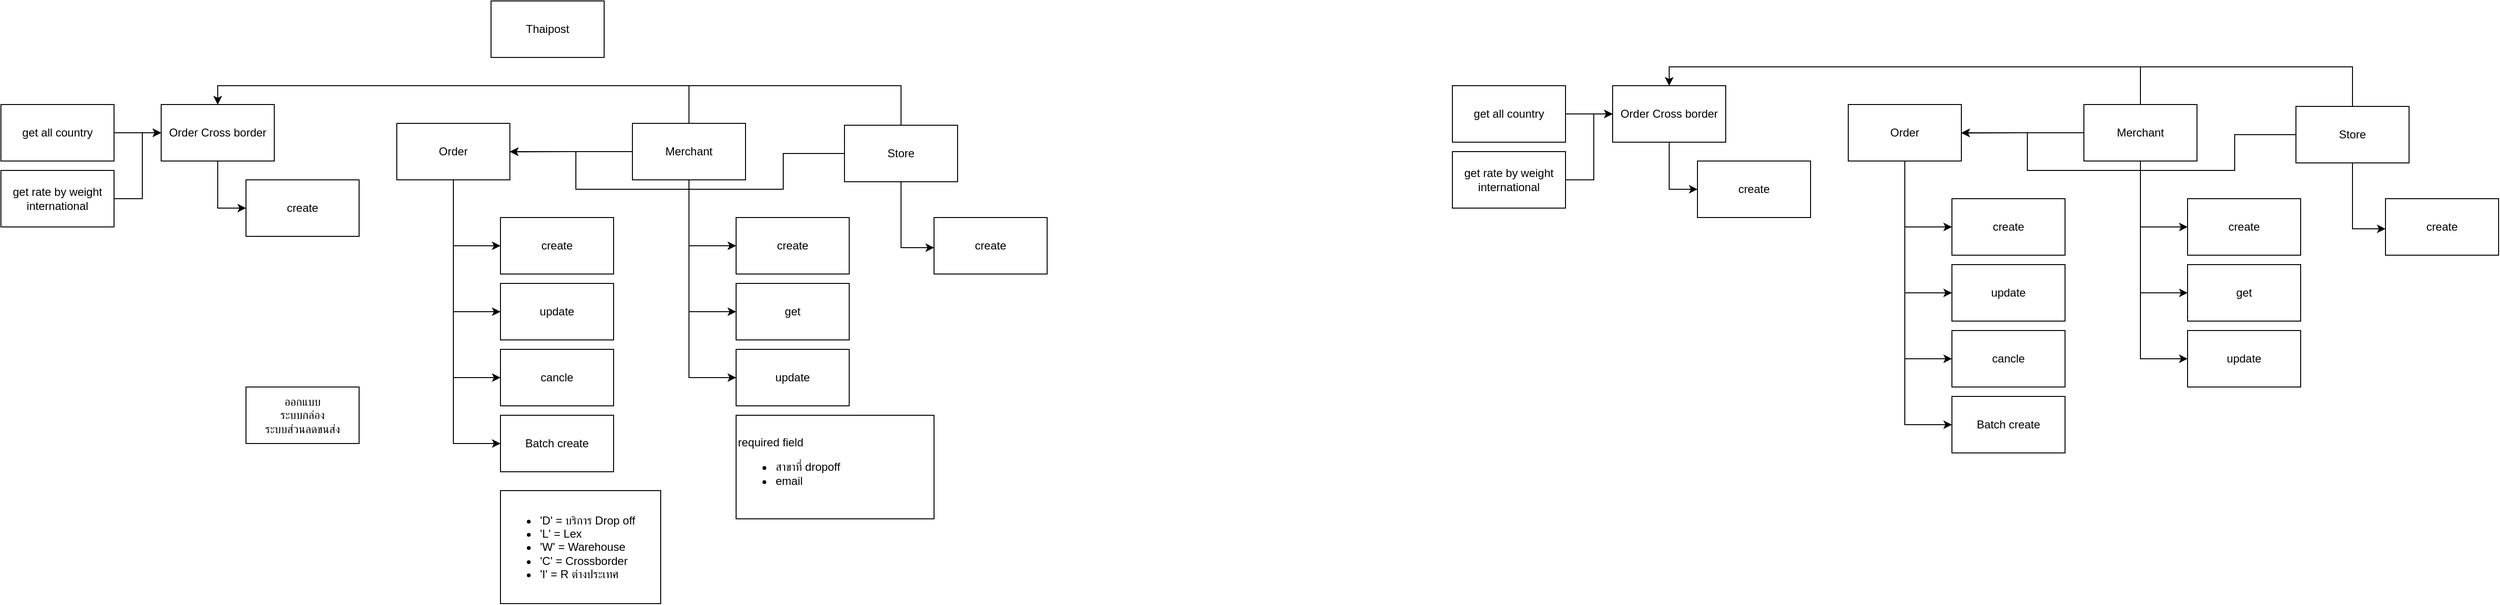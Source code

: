 <mxfile version="14.4.2" type="github">
  <diagram id="eKRGfKMBqLc3NzJdIPlq" name="Page-1">
    <mxGraphModel dx="2340" dy="1035" grid="1" gridSize="10" guides="1" tooltips="1" connect="1" arrows="1" fold="1" page="1" pageScale="1" pageWidth="850" pageHeight="1100" math="0" shadow="0">
      <root>
        <mxCell id="0" />
        <mxCell id="1" parent="0" />
        <mxCell id="XwypZ3vU5W_jLRQiYMMl-3" value="" style="edgeStyle=orthogonalEdgeStyle;rounded=0;orthogonalLoop=1;jettySize=auto;html=1;" parent="1" source="XwypZ3vU5W_jLRQiYMMl-1" target="XwypZ3vU5W_jLRQiYMMl-2" edge="1">
          <mxGeometry relative="1" as="geometry">
            <Array as="points">
              <mxPoint x="240" y="320" />
            </Array>
          </mxGeometry>
        </mxCell>
        <mxCell id="XwypZ3vU5W_jLRQiYMMl-6" style="edgeStyle=orthogonalEdgeStyle;rounded=0;orthogonalLoop=1;jettySize=auto;html=1;entryX=0;entryY=0.5;entryDx=0;entryDy=0;" parent="1" source="XwypZ3vU5W_jLRQiYMMl-1" target="XwypZ3vU5W_jLRQiYMMl-4" edge="1">
          <mxGeometry relative="1" as="geometry" />
        </mxCell>
        <mxCell id="XwypZ3vU5W_jLRQiYMMl-13" style="edgeStyle=orthogonalEdgeStyle;rounded=0;orthogonalLoop=1;jettySize=auto;html=1;entryX=0;entryY=0.5;entryDx=0;entryDy=0;" parent="1" source="XwypZ3vU5W_jLRQiYMMl-1" target="XwypZ3vU5W_jLRQiYMMl-12" edge="1">
          <mxGeometry relative="1" as="geometry" />
        </mxCell>
        <mxCell id="XwypZ3vU5W_jLRQiYMMl-47" style="edgeStyle=orthogonalEdgeStyle;rounded=0;orthogonalLoop=1;jettySize=auto;html=1;exitX=0.5;exitY=0;exitDx=0;exitDy=0;entryX=0.5;entryY=0;entryDx=0;entryDy=0;" parent="1" source="XwypZ3vU5W_jLRQiYMMl-1" target="XwypZ3vU5W_jLRQiYMMl-37" edge="1">
          <mxGeometry relative="1" as="geometry">
            <Array as="points">
              <mxPoint x="240" y="150" />
              <mxPoint x="-260" y="150" />
            </Array>
          </mxGeometry>
        </mxCell>
        <mxCell id="XwypZ3vU5W_jLRQiYMMl-49" style="edgeStyle=orthogonalEdgeStyle;rounded=0;orthogonalLoop=1;jettySize=auto;html=1;exitX=0;exitY=0.5;exitDx=0;exitDy=0;" parent="1" source="XwypZ3vU5W_jLRQiYMMl-1" edge="1">
          <mxGeometry relative="1" as="geometry">
            <mxPoint x="50" y="220.276" as="targetPoint" />
          </mxGeometry>
        </mxCell>
        <mxCell id="XwypZ3vU5W_jLRQiYMMl-1" value="Merchant" style="rounded=0;whiteSpace=wrap;html=1;" parent="1" vertex="1">
          <mxGeometry x="180" y="190" width="120" height="60" as="geometry" />
        </mxCell>
        <mxCell id="XwypZ3vU5W_jLRQiYMMl-2" value="create" style="rounded=0;whiteSpace=wrap;html=1;" parent="1" vertex="1">
          <mxGeometry x="290" y="290" width="120" height="60" as="geometry" />
        </mxCell>
        <mxCell id="XwypZ3vU5W_jLRQiYMMl-4" value="get" style="rounded=0;whiteSpace=wrap;html=1;" parent="1" vertex="1">
          <mxGeometry x="290" y="360" width="120" height="60" as="geometry" />
        </mxCell>
        <mxCell id="XwypZ3vU5W_jLRQiYMMl-7" value="" style="edgeStyle=orthogonalEdgeStyle;rounded=0;orthogonalLoop=1;jettySize=auto;html=1;" parent="1" source="XwypZ3vU5W_jLRQiYMMl-9" target="XwypZ3vU5W_jLRQiYMMl-10" edge="1">
          <mxGeometry relative="1" as="geometry">
            <Array as="points">
              <mxPoint x="465" y="322" />
            </Array>
          </mxGeometry>
        </mxCell>
        <mxCell id="XwypZ3vU5W_jLRQiYMMl-48" style="edgeStyle=orthogonalEdgeStyle;rounded=0;orthogonalLoop=1;jettySize=auto;html=1;exitX=0.5;exitY=0;exitDx=0;exitDy=0;entryX=0.5;entryY=0;entryDx=0;entryDy=0;" parent="1" source="XwypZ3vU5W_jLRQiYMMl-9" target="XwypZ3vU5W_jLRQiYMMl-37" edge="1">
          <mxGeometry relative="1" as="geometry" />
        </mxCell>
        <mxCell id="XwypZ3vU5W_jLRQiYMMl-50" style="edgeStyle=orthogonalEdgeStyle;rounded=0;orthogonalLoop=1;jettySize=auto;html=1;exitX=0;exitY=0.5;exitDx=0;exitDy=0;entryX=1;entryY=0.5;entryDx=0;entryDy=0;" parent="1" source="XwypZ3vU5W_jLRQiYMMl-9" target="XwypZ3vU5W_jLRQiYMMl-24" edge="1">
          <mxGeometry relative="1" as="geometry">
            <Array as="points">
              <mxPoint x="340" y="222" />
              <mxPoint x="340" y="260" />
              <mxPoint x="120" y="260" />
              <mxPoint x="120" y="220" />
            </Array>
          </mxGeometry>
        </mxCell>
        <mxCell id="XwypZ3vU5W_jLRQiYMMl-9" value="Store" style="rounded=0;whiteSpace=wrap;html=1;" parent="1" vertex="1">
          <mxGeometry x="405" y="192" width="120" height="60" as="geometry" />
        </mxCell>
        <mxCell id="XwypZ3vU5W_jLRQiYMMl-10" value="create" style="rounded=0;whiteSpace=wrap;html=1;" parent="1" vertex="1">
          <mxGeometry x="500" y="290" width="120" height="60" as="geometry" />
        </mxCell>
        <mxCell id="XwypZ3vU5W_jLRQiYMMl-12" value="update" style="rounded=0;whiteSpace=wrap;html=1;" parent="1" vertex="1">
          <mxGeometry x="290" y="430" width="120" height="60" as="geometry" />
        </mxCell>
        <mxCell id="XwypZ3vU5W_jLRQiYMMl-21" value="" style="edgeStyle=orthogonalEdgeStyle;rounded=0;orthogonalLoop=1;jettySize=auto;html=1;" parent="1" source="XwypZ3vU5W_jLRQiYMMl-24" target="XwypZ3vU5W_jLRQiYMMl-25" edge="1">
          <mxGeometry relative="1" as="geometry">
            <Array as="points">
              <mxPoint x="-10" y="320" />
            </Array>
          </mxGeometry>
        </mxCell>
        <mxCell id="XwypZ3vU5W_jLRQiYMMl-22" style="edgeStyle=orthogonalEdgeStyle;rounded=0;orthogonalLoop=1;jettySize=auto;html=1;entryX=0;entryY=0.5;entryDx=0;entryDy=0;" parent="1" source="XwypZ3vU5W_jLRQiYMMl-24" target="XwypZ3vU5W_jLRQiYMMl-26" edge="1">
          <mxGeometry relative="1" as="geometry" />
        </mxCell>
        <mxCell id="XwypZ3vU5W_jLRQiYMMl-23" style="edgeStyle=orthogonalEdgeStyle;rounded=0;orthogonalLoop=1;jettySize=auto;html=1;entryX=0;entryY=0.5;entryDx=0;entryDy=0;" parent="1" source="XwypZ3vU5W_jLRQiYMMl-24" target="XwypZ3vU5W_jLRQiYMMl-27" edge="1">
          <mxGeometry relative="1" as="geometry" />
        </mxCell>
        <mxCell id="XwypZ3vU5W_jLRQiYMMl-29" style="edgeStyle=orthogonalEdgeStyle;rounded=0;orthogonalLoop=1;jettySize=auto;html=1;entryX=0;entryY=0.5;entryDx=0;entryDy=0;" parent="1" source="XwypZ3vU5W_jLRQiYMMl-24" target="XwypZ3vU5W_jLRQiYMMl-28" edge="1">
          <mxGeometry relative="1" as="geometry" />
        </mxCell>
        <mxCell id="XwypZ3vU5W_jLRQiYMMl-24" value="Order" style="rounded=0;whiteSpace=wrap;html=1;" parent="1" vertex="1">
          <mxGeometry x="-70" y="190" width="120" height="60" as="geometry" />
        </mxCell>
        <mxCell id="XwypZ3vU5W_jLRQiYMMl-25" value="create" style="rounded=0;whiteSpace=wrap;html=1;" parent="1" vertex="1">
          <mxGeometry x="40" y="290" width="120" height="60" as="geometry" />
        </mxCell>
        <mxCell id="XwypZ3vU5W_jLRQiYMMl-26" value="update" style="rounded=0;whiteSpace=wrap;html=1;" parent="1" vertex="1">
          <mxGeometry x="40" y="360" width="120" height="60" as="geometry" />
        </mxCell>
        <mxCell id="XwypZ3vU5W_jLRQiYMMl-27" value="cancle" style="rounded=0;whiteSpace=wrap;html=1;" parent="1" vertex="1">
          <mxGeometry x="40" y="430" width="120" height="60" as="geometry" />
        </mxCell>
        <mxCell id="XwypZ3vU5W_jLRQiYMMl-28" value="Batch create" style="rounded=0;whiteSpace=wrap;html=1;" parent="1" vertex="1">
          <mxGeometry x="40" y="500" width="120" height="60" as="geometry" />
        </mxCell>
        <mxCell id="XwypZ3vU5W_jLRQiYMMl-33" value="" style="edgeStyle=orthogonalEdgeStyle;rounded=0;orthogonalLoop=1;jettySize=auto;html=1;" parent="1" source="XwypZ3vU5W_jLRQiYMMl-37" target="XwypZ3vU5W_jLRQiYMMl-38" edge="1">
          <mxGeometry relative="1" as="geometry">
            <Array as="points">
              <mxPoint x="-260" y="280" />
            </Array>
          </mxGeometry>
        </mxCell>
        <mxCell id="XwypZ3vU5W_jLRQiYMMl-37" value="Order Cross border" style="rounded=0;whiteSpace=wrap;html=1;" parent="1" vertex="1">
          <mxGeometry x="-320" y="170" width="120" height="60" as="geometry" />
        </mxCell>
        <mxCell id="XwypZ3vU5W_jLRQiYMMl-38" value="create" style="rounded=0;whiteSpace=wrap;html=1;" parent="1" vertex="1">
          <mxGeometry x="-230" y="250" width="120" height="60" as="geometry" />
        </mxCell>
        <mxCell id="XwypZ3vU5W_jLRQiYMMl-45" style="edgeStyle=orthogonalEdgeStyle;rounded=0;orthogonalLoop=1;jettySize=auto;html=1;exitX=1;exitY=0.5;exitDx=0;exitDy=0;entryX=0;entryY=0.5;entryDx=0;entryDy=0;" parent="1" source="XwypZ3vU5W_jLRQiYMMl-43" target="XwypZ3vU5W_jLRQiYMMl-37" edge="1">
          <mxGeometry relative="1" as="geometry" />
        </mxCell>
        <mxCell id="XwypZ3vU5W_jLRQiYMMl-43" value="get all country" style="rounded=0;whiteSpace=wrap;html=1;" parent="1" vertex="1">
          <mxGeometry x="-490" y="170" width="120" height="60" as="geometry" />
        </mxCell>
        <mxCell id="XwypZ3vU5W_jLRQiYMMl-46" style="edgeStyle=orthogonalEdgeStyle;rounded=0;orthogonalLoop=1;jettySize=auto;html=1;exitX=1;exitY=0.5;exitDx=0;exitDy=0;" parent="1" source="XwypZ3vU5W_jLRQiYMMl-44" edge="1">
          <mxGeometry relative="1" as="geometry">
            <mxPoint x="-320" y="200" as="targetPoint" />
            <Array as="points">
              <mxPoint x="-340" y="270" />
              <mxPoint x="-340" y="200" />
            </Array>
          </mxGeometry>
        </mxCell>
        <mxCell id="XwypZ3vU5W_jLRQiYMMl-44" value="get rate by weight international" style="rounded=0;whiteSpace=wrap;html=1;" parent="1" vertex="1">
          <mxGeometry x="-490" y="240" width="120" height="60" as="geometry" />
        </mxCell>
        <mxCell id="-m6qlQXstEaMMELnGQX9-1" value="" style="edgeStyle=orthogonalEdgeStyle;rounded=0;orthogonalLoop=1;jettySize=auto;html=1;" edge="1" parent="1" source="-m6qlQXstEaMMELnGQX9-6" target="-m6qlQXstEaMMELnGQX9-7">
          <mxGeometry relative="1" as="geometry">
            <Array as="points">
              <mxPoint x="1780" y="300" />
            </Array>
          </mxGeometry>
        </mxCell>
        <mxCell id="-m6qlQXstEaMMELnGQX9-2" style="edgeStyle=orthogonalEdgeStyle;rounded=0;orthogonalLoop=1;jettySize=auto;html=1;entryX=0;entryY=0.5;entryDx=0;entryDy=0;" edge="1" parent="1" source="-m6qlQXstEaMMELnGQX9-6" target="-m6qlQXstEaMMELnGQX9-8">
          <mxGeometry relative="1" as="geometry" />
        </mxCell>
        <mxCell id="-m6qlQXstEaMMELnGQX9-3" style="edgeStyle=orthogonalEdgeStyle;rounded=0;orthogonalLoop=1;jettySize=auto;html=1;entryX=0;entryY=0.5;entryDx=0;entryDy=0;" edge="1" parent="1" source="-m6qlQXstEaMMELnGQX9-6" target="-m6qlQXstEaMMELnGQX9-14">
          <mxGeometry relative="1" as="geometry" />
        </mxCell>
        <mxCell id="-m6qlQXstEaMMELnGQX9-4" style="edgeStyle=orthogonalEdgeStyle;rounded=0;orthogonalLoop=1;jettySize=auto;html=1;exitX=0.5;exitY=0;exitDx=0;exitDy=0;entryX=0.5;entryY=0;entryDx=0;entryDy=0;" edge="1" parent="1" source="-m6qlQXstEaMMELnGQX9-6" target="-m6qlQXstEaMMELnGQX9-25">
          <mxGeometry relative="1" as="geometry">
            <Array as="points">
              <mxPoint x="1780" y="130" />
              <mxPoint x="1280" y="130" />
            </Array>
          </mxGeometry>
        </mxCell>
        <mxCell id="-m6qlQXstEaMMELnGQX9-5" style="edgeStyle=orthogonalEdgeStyle;rounded=0;orthogonalLoop=1;jettySize=auto;html=1;exitX=0;exitY=0.5;exitDx=0;exitDy=0;" edge="1" parent="1" source="-m6qlQXstEaMMELnGQX9-6">
          <mxGeometry relative="1" as="geometry">
            <mxPoint x="1590" y="200.276" as="targetPoint" />
          </mxGeometry>
        </mxCell>
        <mxCell id="-m6qlQXstEaMMELnGQX9-6" value="Merchant" style="rounded=0;whiteSpace=wrap;html=1;" vertex="1" parent="1">
          <mxGeometry x="1720" y="170" width="120" height="60" as="geometry" />
        </mxCell>
        <mxCell id="-m6qlQXstEaMMELnGQX9-7" value="create" style="rounded=0;whiteSpace=wrap;html=1;" vertex="1" parent="1">
          <mxGeometry x="1830" y="270" width="120" height="60" as="geometry" />
        </mxCell>
        <mxCell id="-m6qlQXstEaMMELnGQX9-8" value="get" style="rounded=0;whiteSpace=wrap;html=1;" vertex="1" parent="1">
          <mxGeometry x="1830" y="340" width="120" height="60" as="geometry" />
        </mxCell>
        <mxCell id="-m6qlQXstEaMMELnGQX9-9" value="" style="edgeStyle=orthogonalEdgeStyle;rounded=0;orthogonalLoop=1;jettySize=auto;html=1;" edge="1" parent="1" source="-m6qlQXstEaMMELnGQX9-12" target="-m6qlQXstEaMMELnGQX9-13">
          <mxGeometry relative="1" as="geometry">
            <Array as="points">
              <mxPoint x="2005" y="302" />
            </Array>
          </mxGeometry>
        </mxCell>
        <mxCell id="-m6qlQXstEaMMELnGQX9-10" style="edgeStyle=orthogonalEdgeStyle;rounded=0;orthogonalLoop=1;jettySize=auto;html=1;exitX=0.5;exitY=0;exitDx=0;exitDy=0;entryX=0.5;entryY=0;entryDx=0;entryDy=0;" edge="1" parent="1" source="-m6qlQXstEaMMELnGQX9-12" target="-m6qlQXstEaMMELnGQX9-25">
          <mxGeometry relative="1" as="geometry" />
        </mxCell>
        <mxCell id="-m6qlQXstEaMMELnGQX9-11" style="edgeStyle=orthogonalEdgeStyle;rounded=0;orthogonalLoop=1;jettySize=auto;html=1;exitX=0;exitY=0.5;exitDx=0;exitDy=0;entryX=1;entryY=0.5;entryDx=0;entryDy=0;" edge="1" parent="1" source="-m6qlQXstEaMMELnGQX9-12" target="-m6qlQXstEaMMELnGQX9-19">
          <mxGeometry relative="1" as="geometry">
            <Array as="points">
              <mxPoint x="1880" y="202" />
              <mxPoint x="1880" y="240" />
              <mxPoint x="1660" y="240" />
              <mxPoint x="1660" y="200" />
            </Array>
          </mxGeometry>
        </mxCell>
        <mxCell id="-m6qlQXstEaMMELnGQX9-12" value="Store" style="rounded=0;whiteSpace=wrap;html=1;" vertex="1" parent="1">
          <mxGeometry x="1945" y="172" width="120" height="60" as="geometry" />
        </mxCell>
        <mxCell id="-m6qlQXstEaMMELnGQX9-13" value="create" style="rounded=0;whiteSpace=wrap;html=1;" vertex="1" parent="1">
          <mxGeometry x="2040" y="270" width="120" height="60" as="geometry" />
        </mxCell>
        <mxCell id="-m6qlQXstEaMMELnGQX9-14" value="update" style="rounded=0;whiteSpace=wrap;html=1;" vertex="1" parent="1">
          <mxGeometry x="1830" y="410" width="120" height="60" as="geometry" />
        </mxCell>
        <mxCell id="-m6qlQXstEaMMELnGQX9-15" value="" style="edgeStyle=orthogonalEdgeStyle;rounded=0;orthogonalLoop=1;jettySize=auto;html=1;" edge="1" parent="1" source="-m6qlQXstEaMMELnGQX9-19" target="-m6qlQXstEaMMELnGQX9-20">
          <mxGeometry relative="1" as="geometry">
            <Array as="points">
              <mxPoint x="1530" y="300" />
            </Array>
          </mxGeometry>
        </mxCell>
        <mxCell id="-m6qlQXstEaMMELnGQX9-16" style="edgeStyle=orthogonalEdgeStyle;rounded=0;orthogonalLoop=1;jettySize=auto;html=1;entryX=0;entryY=0.5;entryDx=0;entryDy=0;" edge="1" parent="1" source="-m6qlQXstEaMMELnGQX9-19" target="-m6qlQXstEaMMELnGQX9-21">
          <mxGeometry relative="1" as="geometry" />
        </mxCell>
        <mxCell id="-m6qlQXstEaMMELnGQX9-17" style="edgeStyle=orthogonalEdgeStyle;rounded=0;orthogonalLoop=1;jettySize=auto;html=1;entryX=0;entryY=0.5;entryDx=0;entryDy=0;" edge="1" parent="1" source="-m6qlQXstEaMMELnGQX9-19" target="-m6qlQXstEaMMELnGQX9-22">
          <mxGeometry relative="1" as="geometry" />
        </mxCell>
        <mxCell id="-m6qlQXstEaMMELnGQX9-18" style="edgeStyle=orthogonalEdgeStyle;rounded=0;orthogonalLoop=1;jettySize=auto;html=1;entryX=0;entryY=0.5;entryDx=0;entryDy=0;" edge="1" parent="1" source="-m6qlQXstEaMMELnGQX9-19" target="-m6qlQXstEaMMELnGQX9-23">
          <mxGeometry relative="1" as="geometry" />
        </mxCell>
        <mxCell id="-m6qlQXstEaMMELnGQX9-19" value="Order" style="rounded=0;whiteSpace=wrap;html=1;" vertex="1" parent="1">
          <mxGeometry x="1470" y="170" width="120" height="60" as="geometry" />
        </mxCell>
        <mxCell id="-m6qlQXstEaMMELnGQX9-20" value="create" style="rounded=0;whiteSpace=wrap;html=1;" vertex="1" parent="1">
          <mxGeometry x="1580" y="270" width="120" height="60" as="geometry" />
        </mxCell>
        <mxCell id="-m6qlQXstEaMMELnGQX9-21" value="update" style="rounded=0;whiteSpace=wrap;html=1;" vertex="1" parent="1">
          <mxGeometry x="1580" y="340" width="120" height="60" as="geometry" />
        </mxCell>
        <mxCell id="-m6qlQXstEaMMELnGQX9-22" value="cancle" style="rounded=0;whiteSpace=wrap;html=1;" vertex="1" parent="1">
          <mxGeometry x="1580" y="410" width="120" height="60" as="geometry" />
        </mxCell>
        <mxCell id="-m6qlQXstEaMMELnGQX9-23" value="Batch create" style="rounded=0;whiteSpace=wrap;html=1;" vertex="1" parent="1">
          <mxGeometry x="1580" y="480" width="120" height="60" as="geometry" />
        </mxCell>
        <mxCell id="-m6qlQXstEaMMELnGQX9-24" value="" style="edgeStyle=orthogonalEdgeStyle;rounded=0;orthogonalLoop=1;jettySize=auto;html=1;" edge="1" parent="1" source="-m6qlQXstEaMMELnGQX9-25" target="-m6qlQXstEaMMELnGQX9-26">
          <mxGeometry relative="1" as="geometry">
            <Array as="points">
              <mxPoint x="1280" y="260" />
            </Array>
          </mxGeometry>
        </mxCell>
        <mxCell id="-m6qlQXstEaMMELnGQX9-25" value="Order Cross border" style="rounded=0;whiteSpace=wrap;html=1;" vertex="1" parent="1">
          <mxGeometry x="1220" y="150" width="120" height="60" as="geometry" />
        </mxCell>
        <mxCell id="-m6qlQXstEaMMELnGQX9-26" value="create" style="rounded=0;whiteSpace=wrap;html=1;" vertex="1" parent="1">
          <mxGeometry x="1310" y="230" width="120" height="60" as="geometry" />
        </mxCell>
        <mxCell id="-m6qlQXstEaMMELnGQX9-27" style="edgeStyle=orthogonalEdgeStyle;rounded=0;orthogonalLoop=1;jettySize=auto;html=1;exitX=1;exitY=0.5;exitDx=0;exitDy=0;entryX=0;entryY=0.5;entryDx=0;entryDy=0;" edge="1" parent="1" source="-m6qlQXstEaMMELnGQX9-28" target="-m6qlQXstEaMMELnGQX9-25">
          <mxGeometry relative="1" as="geometry" />
        </mxCell>
        <mxCell id="-m6qlQXstEaMMELnGQX9-28" value="get all country" style="rounded=0;whiteSpace=wrap;html=1;" vertex="1" parent="1">
          <mxGeometry x="1050" y="150" width="120" height="60" as="geometry" />
        </mxCell>
        <mxCell id="-m6qlQXstEaMMELnGQX9-29" style="edgeStyle=orthogonalEdgeStyle;rounded=0;orthogonalLoop=1;jettySize=auto;html=1;exitX=1;exitY=0.5;exitDx=0;exitDy=0;" edge="1" parent="1" source="-m6qlQXstEaMMELnGQX9-30">
          <mxGeometry relative="1" as="geometry">
            <mxPoint x="1220" y="180" as="targetPoint" />
            <Array as="points">
              <mxPoint x="1200" y="250" />
              <mxPoint x="1200" y="180" />
            </Array>
          </mxGeometry>
        </mxCell>
        <mxCell id="-m6qlQXstEaMMELnGQX9-30" value="get rate by weight international" style="rounded=0;whiteSpace=wrap;html=1;" vertex="1" parent="1">
          <mxGeometry x="1050" y="220" width="120" height="60" as="geometry" />
        </mxCell>
        <mxCell id="-m6qlQXstEaMMELnGQX9-31" value="&lt;ul&gt;&lt;li&gt;&#39;D&#39; = บริการ Drop off&lt;/li&gt;&lt;li&gt;&#39;L&#39; = Lex&lt;/li&gt;&lt;li&gt;&#39;W&#39; = Warehouse&lt;/li&gt;&lt;li&gt;&#39;C&#39; = Crossborder&lt;/li&gt;&lt;li&gt;&#39;I&#39; = R ต่างประเทศ&lt;/li&gt;&lt;/ul&gt;" style="rounded=0;whiteSpace=wrap;html=1;align=left;" vertex="1" parent="1">
          <mxGeometry x="40" y="580" width="170" height="120" as="geometry" />
        </mxCell>
        <mxCell id="-m6qlQXstEaMMELnGQX9-33" value="required field&lt;br&gt;&lt;ul&gt;&lt;li&gt;สาขาที่ dropoff&lt;/li&gt;&lt;li&gt;email&lt;/li&gt;&lt;/ul&gt;" style="rounded=0;whiteSpace=wrap;html=1;align=left;" vertex="1" parent="1">
          <mxGeometry x="290" y="500" width="210" height="110" as="geometry" />
        </mxCell>
        <mxCell id="-m6qlQXstEaMMELnGQX9-34" value="ออกแบบ&lt;br&gt;ระบบกล่อง&lt;br&gt;ระบบส่วนลดขนส่ง" style="rounded=0;whiteSpace=wrap;html=1;" vertex="1" parent="1">
          <mxGeometry x="-230" y="470" width="120" height="60" as="geometry" />
        </mxCell>
        <mxCell id="-m6qlQXstEaMMELnGQX9-35" value="Thaipost" style="rounded=0;whiteSpace=wrap;html=1;" vertex="1" parent="1">
          <mxGeometry x="30" y="60" width="120" height="60" as="geometry" />
        </mxCell>
      </root>
    </mxGraphModel>
  </diagram>
</mxfile>
